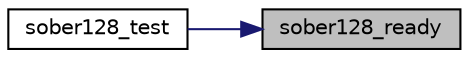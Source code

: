 digraph "sober128_ready"
{
 // LATEX_PDF_SIZE
  edge [fontname="Helvetica",fontsize="10",labelfontname="Helvetica",labelfontsize="10"];
  node [fontname="Helvetica",fontsize="10",shape=record];
  rankdir="RL";
  Node65 [label="sober128_ready",height=0.2,width=0.4,color="black", fillcolor="grey75", style="filled", fontcolor="black",tooltip="Make the PRNG ready to read from."];
  Node65 -> Node66 [dir="back",color="midnightblue",fontsize="10",style="solid",fontname="Helvetica"];
  Node66 [label="sober128_test",height=0.2,width=0.4,color="black", fillcolor="white", style="filled",URL="$sober128_8c.html#ae89334392b56e0cb75d493a5bdba60b7",tooltip="PRNG self-test."];
}
